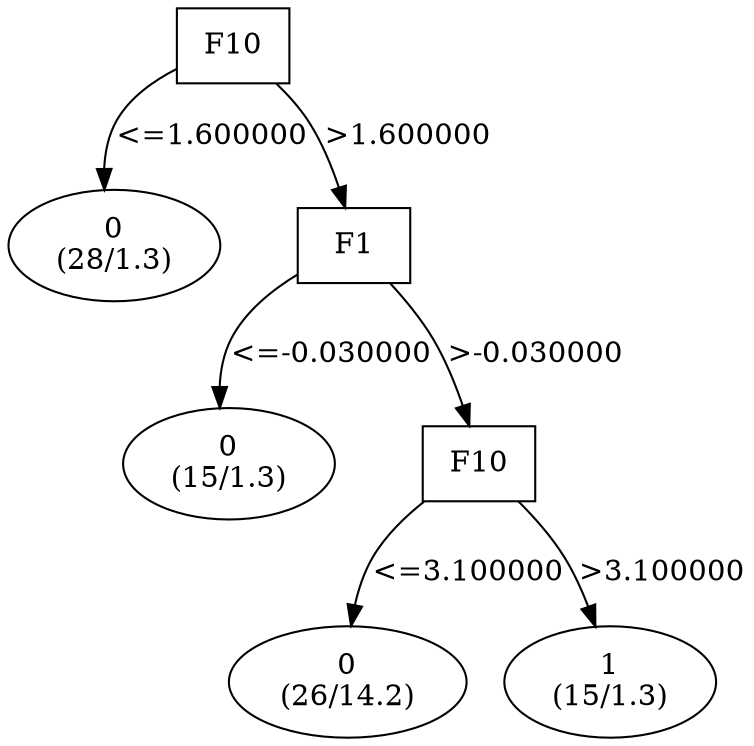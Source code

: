 digraph YaDT {
n0 [ shape=box, label="F10\n"]
n0 -> n1 [label="<=1.600000"]
n1 [ shape=ellipse, label="0\n(28/1.3)"]
n0 -> n2 [label=">1.600000"]
n2 [ shape=box, label="F1\n"]
n2 -> n3 [label="<=-0.030000"]
n3 [ shape=ellipse, label="0\n(15/1.3)"]
n2 -> n4 [label=">-0.030000"]
n4 [ shape=box, label="F10\n"]
n4 -> n5 [label="<=3.100000"]
n5 [ shape=ellipse, label="0\n(26/14.2)"]
n4 -> n6 [label=">3.100000"]
n6 [ shape=ellipse, label="1\n(15/1.3)"]
}
